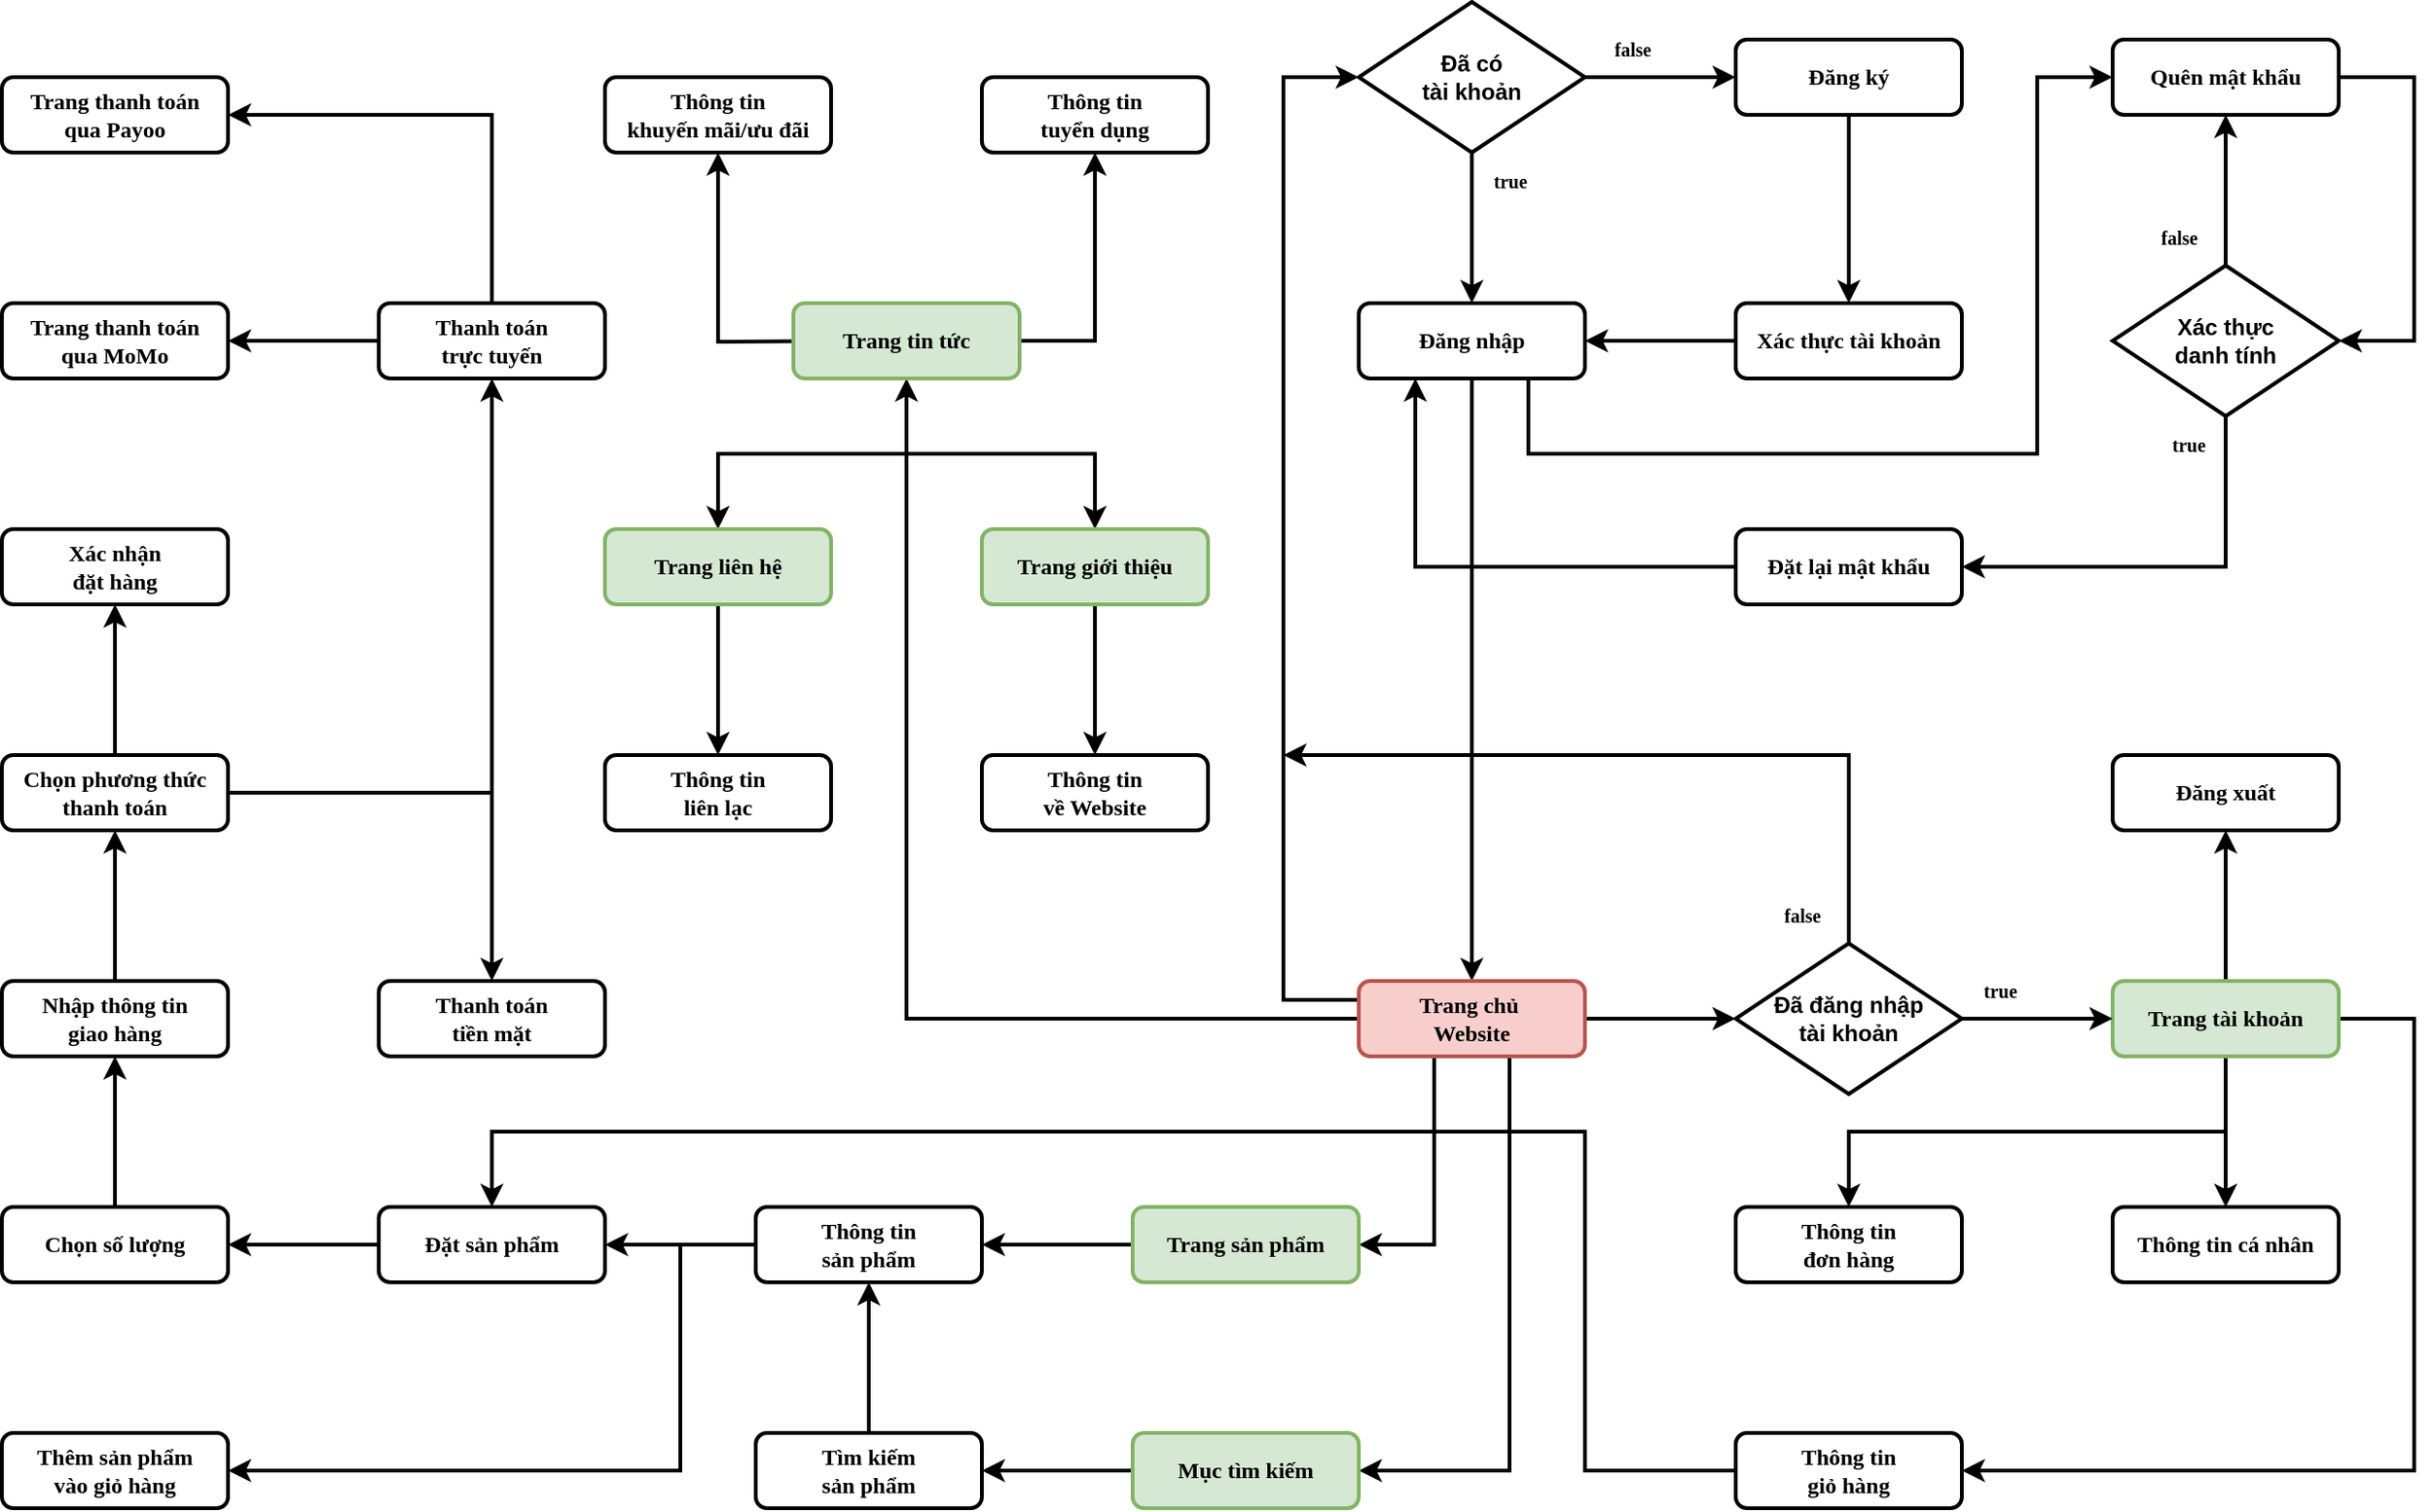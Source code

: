 <mxfile version="20.6.2" type="device"><diagram id="GpV9yjUYkYrQkP7tjfbi" name="Page-1"><mxGraphModel dx="3220" dy="1257" grid="1" gridSize="10" guides="1" tooltips="1" connect="1" arrows="1" fold="1" page="1" pageScale="1" pageWidth="850" pageHeight="1100" math="0" shadow="0"><root><mxCell id="0"/><mxCell id="1" parent="0"/><mxCell id="qbuDqA7T1riSkArBDeIP-6" style="edgeStyle=orthogonalEdgeStyle;rounded=0;orthogonalLoop=1;jettySize=auto;html=1;entryX=0;entryY=0.5;entryDx=0;entryDy=0;strokeWidth=2;" parent="1" source="qbuDqA7T1riSkArBDeIP-3" target="qbuDqA7T1riSkArBDeIP-5" edge="1"><mxGeometry relative="1" as="geometry"/></mxCell><mxCell id="qbuDqA7T1riSkArBDeIP-10" style="edgeStyle=orthogonalEdgeStyle;rounded=0;orthogonalLoop=1;jettySize=auto;html=1;entryX=0.5;entryY=0;entryDx=0;entryDy=0;strokeWidth=2;" parent="1" source="qbuDqA7T1riSkArBDeIP-3" target="qbuDqA7T1riSkArBDeIP-9" edge="1"><mxGeometry relative="1" as="geometry"/></mxCell><mxCell id="qbuDqA7T1riSkArBDeIP-3" value="Đã có&lt;br&gt;tài khoản" style="rhombus;whiteSpace=wrap;html=1;fontStyle=1;strokeWidth=2;" parent="1" vertex="1"><mxGeometry x="80" y="120" width="120" height="80" as="geometry"/></mxCell><mxCell id="qbuDqA7T1riSkArBDeIP-8" style="edgeStyle=orthogonalEdgeStyle;rounded=0;orthogonalLoop=1;jettySize=auto;html=1;entryX=0.5;entryY=0;entryDx=0;entryDy=0;strokeWidth=2;" parent="1" source="qbuDqA7T1riSkArBDeIP-5" target="qbuDqA7T1riSkArBDeIP-7" edge="1"><mxGeometry relative="1" as="geometry"/></mxCell><mxCell id="qbuDqA7T1riSkArBDeIP-5" value="Đăng ký" style="rounded=1;whiteSpace=wrap;html=1;strokeWidth=2;fontFamily=Tahoma;fontStyle=1" parent="1" vertex="1"><mxGeometry x="280" y="140" width="120" height="40" as="geometry"/></mxCell><mxCell id="qbuDqA7T1riSkArBDeIP-11" style="edgeStyle=orthogonalEdgeStyle;rounded=0;orthogonalLoop=1;jettySize=auto;html=1;entryX=1;entryY=0.5;entryDx=0;entryDy=0;strokeWidth=2;" parent="1" source="qbuDqA7T1riSkArBDeIP-7" target="qbuDqA7T1riSkArBDeIP-9" edge="1"><mxGeometry relative="1" as="geometry"/></mxCell><mxCell id="qbuDqA7T1riSkArBDeIP-7" value="Xác thực tài khoản" style="rounded=1;whiteSpace=wrap;html=1;strokeWidth=2;fontFamily=Tahoma;fontStyle=1" parent="1" vertex="1"><mxGeometry x="280" y="280" width="120" height="40" as="geometry"/></mxCell><mxCell id="qbuDqA7T1riSkArBDeIP-27" style="edgeStyle=orthogonalEdgeStyle;rounded=0;orthogonalLoop=1;jettySize=auto;html=1;strokeWidth=2;entryX=0.5;entryY=0;entryDx=0;entryDy=0;" parent="1" source="qbuDqA7T1riSkArBDeIP-9" target="qbuDqA7T1riSkArBDeIP-56" edge="1"><mxGeometry relative="1" as="geometry"><mxPoint x="140" y="480" as="targetPoint"/></mxGeometry></mxCell><mxCell id="rUfXt0jLK7kSFVc_b8Lx-7" style="edgeStyle=orthogonalEdgeStyle;rounded=0;orthogonalLoop=1;jettySize=auto;html=1;exitX=0.75;exitY=1;exitDx=0;exitDy=0;strokeWidth=2;entryX=0;entryY=0.5;entryDx=0;entryDy=0;" edge="1" parent="1" source="qbuDqA7T1riSkArBDeIP-9" target="qbuDqA7T1riSkArBDeIP-12"><mxGeometry relative="1" as="geometry"><mxPoint x="440" y="220" as="targetPoint"/><Array as="points"><mxPoint x="170" y="360"/><mxPoint x="440" y="360"/><mxPoint x="440" y="160"/></Array></mxGeometry></mxCell><mxCell id="qbuDqA7T1riSkArBDeIP-9" value="Đăng nhập" style="rounded=1;whiteSpace=wrap;html=1;strokeWidth=2;fontFamily=Tahoma;fontStyle=1" parent="1" vertex="1"><mxGeometry x="80" y="280" width="120" height="40" as="geometry"/></mxCell><mxCell id="rUfXt0jLK7kSFVc_b8Lx-13" style="edgeStyle=orthogonalEdgeStyle;rounded=0;orthogonalLoop=1;jettySize=auto;html=1;entryX=1;entryY=0.5;entryDx=0;entryDy=0;strokeWidth=2;" edge="1" parent="1" source="qbuDqA7T1riSkArBDeIP-12" target="qbuDqA7T1riSkArBDeIP-15"><mxGeometry relative="1" as="geometry"><Array as="points"><mxPoint x="640" y="160"/><mxPoint x="640" y="300"/></Array></mxGeometry></mxCell><mxCell id="qbuDqA7T1riSkArBDeIP-12" value="Quên mật khẩu" style="rounded=1;whiteSpace=wrap;html=1;strokeWidth=2;fontFamily=Tahoma;fontStyle=1" parent="1" vertex="1"><mxGeometry x="480" y="140" width="120" height="40" as="geometry"/></mxCell><mxCell id="rUfXt0jLK7kSFVc_b8Lx-10" style="edgeStyle=orthogonalEdgeStyle;rounded=0;orthogonalLoop=1;jettySize=auto;html=1;entryX=1;entryY=0.5;entryDx=0;entryDy=0;strokeWidth=2;" edge="1" parent="1" source="qbuDqA7T1riSkArBDeIP-15" target="qbuDqA7T1riSkArBDeIP-18"><mxGeometry relative="1" as="geometry"><Array as="points"><mxPoint x="540" y="420"/></Array></mxGeometry></mxCell><mxCell id="rUfXt0jLK7kSFVc_b8Lx-12" style="edgeStyle=orthogonalEdgeStyle;rounded=0;orthogonalLoop=1;jettySize=auto;html=1;entryX=0.5;entryY=1;entryDx=0;entryDy=0;strokeWidth=2;" edge="1" parent="1" source="qbuDqA7T1riSkArBDeIP-15" target="qbuDqA7T1riSkArBDeIP-12"><mxGeometry relative="1" as="geometry"/></mxCell><mxCell id="qbuDqA7T1riSkArBDeIP-15" value="Xác thực&lt;br&gt;danh tính" style="rhombus;whiteSpace=wrap;html=1;fontStyle=1;strokeWidth=2;" parent="1" vertex="1"><mxGeometry x="480" y="260" width="120" height="80" as="geometry"/></mxCell><mxCell id="rUfXt0jLK7kSFVc_b8Lx-11" style="edgeStyle=orthogonalEdgeStyle;rounded=0;orthogonalLoop=1;jettySize=auto;html=1;entryX=0.25;entryY=1;entryDx=0;entryDy=0;strokeWidth=2;" edge="1" parent="1" source="qbuDqA7T1riSkArBDeIP-18" target="qbuDqA7T1riSkArBDeIP-9"><mxGeometry relative="1" as="geometry"/></mxCell><mxCell id="qbuDqA7T1riSkArBDeIP-18" value="Đặt lại mật khẩu" style="rounded=1;whiteSpace=wrap;html=1;strokeWidth=2;fontFamily=Tahoma;fontStyle=1" parent="1" vertex="1"><mxGeometry x="280" y="400" width="120" height="40" as="geometry"/></mxCell><mxCell id="qbuDqA7T1riSkArBDeIP-31" value="false" style="text;html=1;align=center;verticalAlign=middle;resizable=0;points=[];autosize=1;strokeColor=none;fillColor=none;fontFamily=Tahoma;fontSize=10;fontStyle=1" parent="1" vertex="1"><mxGeometry x="490" y="230" width="50" height="30" as="geometry"/></mxCell><mxCell id="qbuDqA7T1riSkArBDeIP-32" value="true" style="text;html=1;align=center;verticalAlign=middle;resizable=0;points=[];autosize=1;strokeColor=none;fillColor=none;fontFamily=Tahoma;fontSize=10;fontStyle=1" parent="1" vertex="1"><mxGeometry x="500" y="340" width="40" height="30" as="geometry"/></mxCell><mxCell id="qbuDqA7T1riSkArBDeIP-33" value="false" style="text;html=1;align=center;verticalAlign=middle;resizable=0;points=[];autosize=1;strokeColor=none;fillColor=none;fontFamily=Tahoma;fontSize=10;fontStyle=1" parent="1" vertex="1"><mxGeometry x="200" y="130" width="50" height="30" as="geometry"/></mxCell><mxCell id="qbuDqA7T1riSkArBDeIP-34" value="true" style="text;html=1;align=center;verticalAlign=middle;resizable=0;points=[];autosize=1;strokeColor=none;fillColor=none;fontFamily=Tahoma;fontSize=10;fontStyle=1" parent="1" vertex="1"><mxGeometry x="140" y="200" width="40" height="30" as="geometry"/></mxCell><mxCell id="qbuDqA7T1riSkArBDeIP-59" style="edgeStyle=orthogonalEdgeStyle;rounded=0;orthogonalLoop=1;jettySize=auto;html=1;entryX=0;entryY=0.5;entryDx=0;entryDy=0;strokeWidth=2;" parent="1" source="qbuDqA7T1riSkArBDeIP-56" target="qbuDqA7T1riSkArBDeIP-3" edge="1"><mxGeometry relative="1" as="geometry"><Array as="points"><mxPoint x="40" y="650"/><mxPoint x="40" y="160"/></Array></mxGeometry></mxCell><mxCell id="U0SVzjc2zuZOVYV5sff_-53" style="edgeStyle=orthogonalEdgeStyle;rounded=0;orthogonalLoop=1;jettySize=auto;html=1;entryX=0.5;entryY=1;entryDx=0;entryDy=0;strokeWidth=2;endArrow=classic;endFill=1;" parent="1" source="qbuDqA7T1riSkArBDeIP-56" target="qbuDqA7T1riSkArBDeIP-77" edge="1"><mxGeometry relative="1" as="geometry"><Array as="points"><mxPoint x="-160" y="660"/></Array></mxGeometry></mxCell><mxCell id="AwPqF4wY1c5hFWpJ6d-B-23" style="edgeStyle=orthogonalEdgeStyle;rounded=0;orthogonalLoop=1;jettySize=auto;html=1;entryX=0;entryY=0.5;entryDx=0;entryDy=0;strokeWidth=2;" parent="1" source="qbuDqA7T1riSkArBDeIP-56" target="U0SVzjc2zuZOVYV5sff_-47" edge="1"><mxGeometry relative="1" as="geometry"/></mxCell><mxCell id="rUfXt0jLK7kSFVc_b8Lx-20" style="edgeStyle=orthogonalEdgeStyle;rounded=0;orthogonalLoop=1;jettySize=auto;html=1;entryX=1;entryY=0.5;entryDx=0;entryDy=0;strokeWidth=2;" edge="1" parent="1" source="qbuDqA7T1riSkArBDeIP-56" target="U0SVzjc2zuZOVYV5sff_-46"><mxGeometry relative="1" as="geometry"><Array as="points"><mxPoint x="120" y="780"/></Array></mxGeometry></mxCell><mxCell id="rUfXt0jLK7kSFVc_b8Lx-21" style="edgeStyle=orthogonalEdgeStyle;rounded=0;orthogonalLoop=1;jettySize=auto;html=1;entryX=1;entryY=0.5;entryDx=0;entryDy=0;strokeWidth=2;" edge="1" parent="1" source="qbuDqA7T1riSkArBDeIP-56" target="SjvrV9ngONbyP36wOr3R-32"><mxGeometry relative="1" as="geometry"><Array as="points"><mxPoint x="160" y="900"/></Array></mxGeometry></mxCell><mxCell id="qbuDqA7T1riSkArBDeIP-56" value="Trang chủ&amp;nbsp;&lt;br&gt;Website" style="rounded=1;whiteSpace=wrap;html=1;strokeWidth=2;fontFamily=Tahoma;fontStyle=1;fillColor=#f8cecc;strokeColor=#b85450;" parent="1" vertex="1"><mxGeometry x="80" y="640" width="120" height="40" as="geometry"/></mxCell><mxCell id="rUfXt0jLK7kSFVc_b8Lx-17" style="edgeStyle=orthogonalEdgeStyle;rounded=0;orthogonalLoop=1;jettySize=auto;html=1;strokeWidth=2;" edge="1" parent="1" source="qbuDqA7T1riSkArBDeIP-60" target="qbuDqA7T1riSkArBDeIP-66"><mxGeometry relative="1" as="geometry"/></mxCell><mxCell id="rUfXt0jLK7kSFVc_b8Lx-19" style="edgeStyle=orthogonalEdgeStyle;rounded=0;orthogonalLoop=1;jettySize=auto;html=1;entryX=0.5;entryY=0;entryDx=0;entryDy=0;strokeWidth=2;" edge="1" parent="1" source="qbuDqA7T1riSkArBDeIP-60" target="qbuDqA7T1riSkArBDeIP-63"><mxGeometry relative="1" as="geometry"/></mxCell><mxCell id="rUfXt0jLK7kSFVc_b8Lx-22" style="edgeStyle=orthogonalEdgeStyle;rounded=0;orthogonalLoop=1;jettySize=auto;html=1;entryX=0.5;entryY=0;entryDx=0;entryDy=0;strokeWidth=2;" edge="1" parent="1" source="qbuDqA7T1riSkArBDeIP-60" target="rUfXt0jLK7kSFVc_b8Lx-2"><mxGeometry relative="1" as="geometry"><Array as="points"><mxPoint x="540" y="720"/><mxPoint x="340" y="720"/></Array></mxGeometry></mxCell><mxCell id="rUfXt0jLK7kSFVc_b8Lx-23" style="edgeStyle=orthogonalEdgeStyle;rounded=0;orthogonalLoop=1;jettySize=auto;html=1;entryX=1;entryY=0.5;entryDx=0;entryDy=0;strokeWidth=2;" edge="1" parent="1" source="qbuDqA7T1riSkArBDeIP-60" target="Y-23fsJgYrww-6nsIbhz-1"><mxGeometry relative="1" as="geometry"><Array as="points"><mxPoint x="640" y="660"/><mxPoint x="640" y="900"/></Array></mxGeometry></mxCell><mxCell id="qbuDqA7T1riSkArBDeIP-60" value="Trang tài khoản" style="rounded=1;whiteSpace=wrap;html=1;strokeWidth=2;fontFamily=Tahoma;fontStyle=1;fillColor=#d5e8d4;strokeColor=#82b366;" parent="1" vertex="1"><mxGeometry x="480" y="640" width="120" height="40" as="geometry"/></mxCell><mxCell id="qbuDqA7T1riSkArBDeIP-63" value="Thông tin cá nhân" style="rounded=1;whiteSpace=wrap;html=1;strokeWidth=2;fontFamily=Tahoma;fontStyle=1" parent="1" vertex="1"><mxGeometry x="480" y="760" width="120" height="40" as="geometry"/></mxCell><mxCell id="qbuDqA7T1riSkArBDeIP-66" value="Đăng xuất" style="rounded=1;whiteSpace=wrap;html=1;strokeWidth=2;fontFamily=Tahoma;fontStyle=1" parent="1" vertex="1"><mxGeometry x="480" y="520" width="120" height="40" as="geometry"/></mxCell><mxCell id="U0SVzjc2zuZOVYV5sff_-39" style="edgeStyle=orthogonalEdgeStyle;rounded=0;orthogonalLoop=1;jettySize=auto;html=1;entryX=0.5;entryY=0;entryDx=0;entryDy=0;strokeWidth=2;" parent="1" source="qbuDqA7T1riSkArBDeIP-76" target="U0SVzjc2zuZOVYV5sff_-1" edge="1"><mxGeometry relative="1" as="geometry"/></mxCell><mxCell id="SjvrV9ngONbyP36wOr3R-8" style="edgeStyle=orthogonalEdgeStyle;rounded=0;orthogonalLoop=1;jettySize=auto;html=1;strokeWidth=2;startArrow=classic;startFill=1;endArrow=none;endFill=0;" parent="1" source="qbuDqA7T1riSkArBDeIP-76" edge="1"><mxGeometry relative="1" as="geometry"><mxPoint x="-160" y="500" as="targetPoint"/><Array as="points"><mxPoint x="-260" y="360"/><mxPoint x="-160" y="360"/></Array></mxGeometry></mxCell><mxCell id="qbuDqA7T1riSkArBDeIP-76" value="Trang liên hệ" style="rounded=1;whiteSpace=wrap;html=1;strokeWidth=2;fontFamily=Tahoma;fontStyle=1;fillColor=#d5e8d4;strokeColor=#82b366;" parent="1" vertex="1"><mxGeometry x="-320" y="400" width="120" height="40" as="geometry"/></mxCell><mxCell id="U0SVzjc2zuZOVYV5sff_-54" style="edgeStyle=orthogonalEdgeStyle;rounded=0;orthogonalLoop=1;jettySize=auto;html=1;entryX=0.5;entryY=1;entryDx=0;entryDy=0;strokeWidth=2;endArrow=classic;endFill=1;" parent="1" target="qbuDqA7T1riSkArBDeIP-88" edge="1"><mxGeometry relative="1" as="geometry"><mxPoint x="-180" y="300" as="sourcePoint"/></mxGeometry></mxCell><mxCell id="U0SVzjc2zuZOVYV5sff_-55" style="edgeStyle=orthogonalEdgeStyle;rounded=0;orthogonalLoop=1;jettySize=auto;html=1;entryX=0.5;entryY=1;entryDx=0;entryDy=0;strokeWidth=2;endArrow=classic;endFill=1;" parent="1" source="qbuDqA7T1riSkArBDeIP-77" target="qbuDqA7T1riSkArBDeIP-89" edge="1"><mxGeometry relative="1" as="geometry"><Array as="points"><mxPoint x="-60" y="300"/></Array></mxGeometry></mxCell><mxCell id="qbuDqA7T1riSkArBDeIP-77" value="Trang tin tức" style="rounded=1;whiteSpace=wrap;html=1;strokeWidth=2;fontFamily=Tahoma;fontStyle=1;fillColor=#d5e8d4;strokeColor=#82b366;" parent="1" vertex="1"><mxGeometry x="-220" y="280" width="120" height="40" as="geometry"/></mxCell><mxCell id="qbuDqA7T1riSkArBDeIP-87" style="edgeStyle=orthogonalEdgeStyle;rounded=0;orthogonalLoop=1;jettySize=auto;html=1;entryX=0.5;entryY=0;entryDx=0;entryDy=0;strokeWidth=2;" parent="1" source="qbuDqA7T1riSkArBDeIP-78" target="qbuDqA7T1riSkArBDeIP-86" edge="1"><mxGeometry relative="1" as="geometry"/></mxCell><mxCell id="SjvrV9ngONbyP36wOr3R-11" style="edgeStyle=orthogonalEdgeStyle;rounded=0;orthogonalLoop=1;jettySize=auto;html=1;strokeWidth=2;startArrow=classic;startFill=1;endArrow=none;endFill=0;" parent="1" source="qbuDqA7T1riSkArBDeIP-78" edge="1"><mxGeometry relative="1" as="geometry"><mxPoint x="-160" y="400" as="targetPoint"/><Array as="points"><mxPoint x="-60" y="360"/><mxPoint x="-160" y="360"/></Array></mxGeometry></mxCell><mxCell id="qbuDqA7T1riSkArBDeIP-78" value="Trang giới thiệu" style="rounded=1;whiteSpace=wrap;html=1;strokeWidth=2;fontFamily=Tahoma;fontStyle=1;fillColor=#d5e8d4;strokeColor=#82b366;" parent="1" vertex="1"><mxGeometry x="-120" y="400" width="120" height="40" as="geometry"/></mxCell><mxCell id="qbuDqA7T1riSkArBDeIP-86" value="Thông tin&lt;br&gt;về Website" style="rounded=1;whiteSpace=wrap;html=1;strokeWidth=2;fontFamily=Tahoma;fontStyle=1" parent="1" vertex="1"><mxGeometry x="-120" y="520" width="120" height="40" as="geometry"/></mxCell><mxCell id="qbuDqA7T1riSkArBDeIP-88" value="Thông tin&lt;br&gt;khuyến mãi/ưu đãi" style="rounded=1;whiteSpace=wrap;html=1;strokeWidth=2;fontFamily=Tahoma;fontStyle=1" parent="1" vertex="1"><mxGeometry x="-320" y="160" width="120" height="40" as="geometry"/></mxCell><mxCell id="qbuDqA7T1riSkArBDeIP-89" value="Thông tin&lt;br&gt;tuyển dụng" style="rounded=1;whiteSpace=wrap;html=1;strokeWidth=2;fontFamily=Tahoma;fontStyle=1" parent="1" vertex="1"><mxGeometry x="-120" y="160" width="120" height="40" as="geometry"/></mxCell><mxCell id="U0SVzjc2zuZOVYV5sff_-1" value="Thông tin&lt;br&gt;liên lạc" style="rounded=1;whiteSpace=wrap;html=1;strokeWidth=2;fontFamily=Tahoma;fontStyle=1" parent="1" vertex="1"><mxGeometry x="-320" y="520" width="120" height="40" as="geometry"/></mxCell><mxCell id="AwPqF4wY1c5hFWpJ6d-B-14" style="edgeStyle=orthogonalEdgeStyle;rounded=0;orthogonalLoop=1;jettySize=auto;html=1;entryX=1;entryY=0.5;entryDx=0;entryDy=0;strokeWidth=2;" parent="1" source="U0SVzjc2zuZOVYV5sff_-46" target="AwPqF4wY1c5hFWpJ6d-B-9" edge="1"><mxGeometry relative="1" as="geometry"/></mxCell><mxCell id="U0SVzjc2zuZOVYV5sff_-46" value="Trang sản phẩm" style="rounded=1;whiteSpace=wrap;html=1;strokeWidth=2;fontFamily=Tahoma;fontStyle=1;fillColor=#d5e8d4;strokeColor=#82b366;" parent="1" vertex="1"><mxGeometry x="-40" y="760" width="120" height="40" as="geometry"/></mxCell><mxCell id="AwPqF4wY1c5hFWpJ6d-B-30" style="edgeStyle=orthogonalEdgeStyle;rounded=0;orthogonalLoop=1;jettySize=auto;html=1;strokeWidth=2;endArrow=classic;endFill=1;" parent="1" source="U0SVzjc2zuZOVYV5sff_-47" edge="1"><mxGeometry relative="1" as="geometry"><mxPoint x="40" y="520" as="targetPoint"/><Array as="points"><mxPoint x="340" y="520"/><mxPoint x="40" y="520"/></Array></mxGeometry></mxCell><mxCell id="rUfXt0jLK7kSFVc_b8Lx-14" style="edgeStyle=orthogonalEdgeStyle;rounded=0;orthogonalLoop=1;jettySize=auto;html=1;exitX=1;exitY=0.5;exitDx=0;exitDy=0;entryX=0;entryY=0.5;entryDx=0;entryDy=0;strokeWidth=2;" edge="1" parent="1" source="U0SVzjc2zuZOVYV5sff_-47" target="qbuDqA7T1riSkArBDeIP-60"><mxGeometry relative="1" as="geometry"/></mxCell><mxCell id="U0SVzjc2zuZOVYV5sff_-47" value="Đã đăng nhập&lt;br&gt;tài khoản" style="rhombus;whiteSpace=wrap;html=1;fontStyle=1;strokeWidth=2;" parent="1" vertex="1"><mxGeometry x="280" y="620" width="120" height="80" as="geometry"/></mxCell><mxCell id="YzHUKXt5vSqoHSNZxL2l-1" style="edgeStyle=orthogonalEdgeStyle;rounded=0;orthogonalLoop=1;jettySize=auto;html=1;strokeWidth=2;" parent="1" source="AwPqF4wY1c5hFWpJ6d-B-2" target="SjvrV9ngONbyP36wOr3R-13" edge="1"><mxGeometry relative="1" as="geometry"/></mxCell><mxCell id="AwPqF4wY1c5hFWpJ6d-B-2" value="Đặt sản phẩm" style="rounded=1;whiteSpace=wrap;html=1;strokeWidth=2;fontFamily=Tahoma;fontStyle=1" parent="1" vertex="1"><mxGeometry x="-440" y="760" width="120" height="40" as="geometry"/></mxCell><mxCell id="AwPqF4wY1c5hFWpJ6d-B-5" value="false" style="text;html=1;align=center;verticalAlign=middle;resizable=0;points=[];autosize=1;strokeColor=none;fillColor=none;fontFamily=Tahoma;fontSize=10;fontStyle=1" parent="1" vertex="1"><mxGeometry x="290" y="590" width="50" height="30" as="geometry"/></mxCell><mxCell id="AwPqF4wY1c5hFWpJ6d-B-6" value="true" style="text;html=1;align=center;verticalAlign=middle;resizable=0;points=[];autosize=1;strokeColor=none;fillColor=none;fontFamily=Tahoma;fontSize=10;fontStyle=1" parent="1" vertex="1"><mxGeometry x="400" y="630" width="40" height="30" as="geometry"/></mxCell><mxCell id="SjvrV9ngONbyP36wOr3R-20" style="edgeStyle=orthogonalEdgeStyle;rounded=0;orthogonalLoop=1;jettySize=auto;html=1;strokeWidth=2;startArrow=none;startFill=0;endArrow=classic;endFill=1;entryX=1;entryY=0.5;entryDx=0;entryDy=0;" parent="1" source="AwPqF4wY1c5hFWpJ6d-B-9" target="AwPqF4wY1c5hFWpJ6d-B-2" edge="1"><mxGeometry relative="1" as="geometry"><mxPoint x="710" y="780" as="targetPoint"/></mxGeometry></mxCell><mxCell id="Y-23fsJgYrww-6nsIbhz-9" style="edgeStyle=orthogonalEdgeStyle;rounded=0;orthogonalLoop=1;jettySize=auto;html=1;entryX=1;entryY=0.5;entryDx=0;entryDy=0;strokeWidth=2;endArrow=classic;endFill=1;" parent="1" source="AwPqF4wY1c5hFWpJ6d-B-9" target="Y-23fsJgYrww-6nsIbhz-8" edge="1"><mxGeometry relative="1" as="geometry"><Array as="points"><mxPoint x="-280" y="780"/><mxPoint x="-280" y="900"/></Array></mxGeometry></mxCell><mxCell id="AwPqF4wY1c5hFWpJ6d-B-9" value="Thông tin&lt;br&gt;sản phẩm" style="rounded=1;whiteSpace=wrap;html=1;strokeWidth=2;fontFamily=Tahoma;fontStyle=1" parent="1" vertex="1"><mxGeometry x="-240" y="760" width="120" height="40" as="geometry"/></mxCell><mxCell id="SjvrV9ngONbyP36wOr3R-21" style="edgeStyle=orthogonalEdgeStyle;rounded=0;orthogonalLoop=1;jettySize=auto;html=1;entryX=0.5;entryY=1;entryDx=0;entryDy=0;strokeWidth=2;startArrow=none;startFill=0;endArrow=classic;endFill=1;" parent="1" source="SjvrV9ngONbyP36wOr3R-13" target="SjvrV9ngONbyP36wOr3R-14" edge="1"><mxGeometry relative="1" as="geometry"/></mxCell><mxCell id="SjvrV9ngONbyP36wOr3R-13" value="Chọn số lượng" style="rounded=1;whiteSpace=wrap;html=1;strokeWidth=2;fontFamily=Tahoma;fontStyle=1" parent="1" vertex="1"><mxGeometry x="-640" y="760" width="120" height="40" as="geometry"/></mxCell><mxCell id="SjvrV9ngONbyP36wOr3R-22" style="edgeStyle=orthogonalEdgeStyle;rounded=0;orthogonalLoop=1;jettySize=auto;html=1;entryX=0.5;entryY=1;entryDx=0;entryDy=0;strokeWidth=2;startArrow=none;startFill=0;endArrow=classic;endFill=1;" parent="1" source="SjvrV9ngONbyP36wOr3R-14" target="SjvrV9ngONbyP36wOr3R-15" edge="1"><mxGeometry relative="1" as="geometry"/></mxCell><mxCell id="SjvrV9ngONbyP36wOr3R-14" value="Nhập thông tin&lt;br&gt;giao hàng" style="rounded=1;whiteSpace=wrap;html=1;strokeWidth=2;fontFamily=Tahoma;fontStyle=1" parent="1" vertex="1"><mxGeometry x="-640" y="640" width="120" height="40" as="geometry"/></mxCell><mxCell id="SjvrV9ngONbyP36wOr3R-23" style="edgeStyle=orthogonalEdgeStyle;rounded=0;orthogonalLoop=1;jettySize=auto;html=1;entryX=0.5;entryY=1;entryDx=0;entryDy=0;strokeWidth=2;startArrow=none;startFill=0;endArrow=classic;endFill=1;" parent="1" source="SjvrV9ngONbyP36wOr3R-15" target="SjvrV9ngONbyP36wOr3R-16" edge="1"><mxGeometry relative="1" as="geometry"/></mxCell><mxCell id="l80P_HhQ0UwZTyymDDOy-3" style="edgeStyle=orthogonalEdgeStyle;rounded=0;orthogonalLoop=1;jettySize=auto;html=1;entryX=0.5;entryY=0;entryDx=0;entryDy=0;strokeWidth=2;" parent="1" source="SjvrV9ngONbyP36wOr3R-15" target="YzHUKXt5vSqoHSNZxL2l-2" edge="1"><mxGeometry relative="1" as="geometry"/></mxCell><mxCell id="l80P_HhQ0UwZTyymDDOy-4" style="edgeStyle=orthogonalEdgeStyle;rounded=0;orthogonalLoop=1;jettySize=auto;html=1;strokeWidth=2;" parent="1" source="SjvrV9ngONbyP36wOr3R-15" target="YzHUKXt5vSqoHSNZxL2l-3" edge="1"><mxGeometry relative="1" as="geometry"/></mxCell><mxCell id="SjvrV9ngONbyP36wOr3R-15" value="Chọn phương thức&lt;br&gt;thanh toán" style="rounded=1;whiteSpace=wrap;html=1;strokeWidth=2;fontFamily=Tahoma;fontStyle=1" parent="1" vertex="1"><mxGeometry x="-640" y="520" width="120" height="40" as="geometry"/></mxCell><mxCell id="SjvrV9ngONbyP36wOr3R-16" value="Xác nhận&lt;br&gt;đặt hàng" style="rounded=1;whiteSpace=wrap;html=1;strokeWidth=2;fontFamily=Tahoma;fontStyle=1" parent="1" vertex="1"><mxGeometry x="-640" y="400" width="120" height="40" as="geometry"/></mxCell><mxCell id="SjvrV9ngONbyP36wOr3R-50" style="edgeStyle=orthogonalEdgeStyle;rounded=0;orthogonalLoop=1;jettySize=auto;html=1;entryX=1;entryY=0.5;entryDx=0;entryDy=0;strokeWidth=2;startArrow=none;startFill=0;endArrow=classic;endFill=1;" parent="1" source="SjvrV9ngONbyP36wOr3R-32" target="SjvrV9ngONbyP36wOr3R-48" edge="1"><mxGeometry relative="1" as="geometry"><Array as="points"><mxPoint x="20" y="900"/></Array></mxGeometry></mxCell><mxCell id="SjvrV9ngONbyP36wOr3R-32" value="Mục tìm kiếm" style="rounded=1;whiteSpace=wrap;html=1;strokeWidth=2;fontFamily=Tahoma;fontStyle=1;fillColor=#d5e8d4;strokeColor=#82b366;" parent="1" vertex="1"><mxGeometry x="-40" y="880" width="120" height="40" as="geometry"/></mxCell><mxCell id="SjvrV9ngONbyP36wOr3R-49" style="edgeStyle=orthogonalEdgeStyle;rounded=0;orthogonalLoop=1;jettySize=auto;html=1;entryX=0.5;entryY=1;entryDx=0;entryDy=0;strokeWidth=2;startArrow=none;startFill=0;endArrow=classic;endFill=1;" parent="1" source="SjvrV9ngONbyP36wOr3R-48" target="AwPqF4wY1c5hFWpJ6d-B-9" edge="1"><mxGeometry relative="1" as="geometry"/></mxCell><mxCell id="SjvrV9ngONbyP36wOr3R-48" value="Tìm kiếm &lt;br&gt;sản phẩm" style="rounded=1;whiteSpace=wrap;html=1;strokeWidth=2;fontFamily=Tahoma;fontStyle=1" parent="1" vertex="1"><mxGeometry x="-240" y="880" width="120" height="40" as="geometry"/></mxCell><mxCell id="YzHUKXt5vSqoHSNZxL2l-2" value="Thanh toán&lt;br&gt;tiền mặt" style="rounded=1;whiteSpace=wrap;html=1;strokeWidth=2;fontFamily=Tahoma;fontStyle=1" parent="1" vertex="1"><mxGeometry x="-440" y="640" width="120" height="40" as="geometry"/></mxCell><mxCell id="l80P_HhQ0UwZTyymDDOy-7" style="edgeStyle=orthogonalEdgeStyle;rounded=0;orthogonalLoop=1;jettySize=auto;html=1;entryX=1;entryY=0.5;entryDx=0;entryDy=0;strokeWidth=2;" parent="1" source="YzHUKXt5vSqoHSNZxL2l-3" target="l80P_HhQ0UwZTyymDDOy-5" edge="1"><mxGeometry relative="1" as="geometry"/></mxCell><mxCell id="l80P_HhQ0UwZTyymDDOy-8" style="edgeStyle=orthogonalEdgeStyle;rounded=0;orthogonalLoop=1;jettySize=auto;html=1;entryX=1;entryY=0.5;entryDx=0;entryDy=0;strokeWidth=2;" parent="1" source="YzHUKXt5vSqoHSNZxL2l-3" target="l80P_HhQ0UwZTyymDDOy-6" edge="1"><mxGeometry relative="1" as="geometry"><Array as="points"><mxPoint x="-380" y="180"/></Array></mxGeometry></mxCell><mxCell id="YzHUKXt5vSqoHSNZxL2l-3" value="Thanh toán&lt;br&gt;trực tuyến" style="rounded=1;whiteSpace=wrap;html=1;strokeWidth=2;fontFamily=Tahoma;fontStyle=1" parent="1" vertex="1"><mxGeometry x="-440" y="280" width="120" height="40" as="geometry"/></mxCell><mxCell id="l80P_HhQ0UwZTyymDDOy-5" value="Trang thanh toán&lt;br&gt;qua MoMo" style="rounded=1;whiteSpace=wrap;html=1;strokeWidth=2;fontFamily=Tahoma;fontStyle=1" parent="1" vertex="1"><mxGeometry x="-640" y="280" width="120" height="40" as="geometry"/></mxCell><mxCell id="l80P_HhQ0UwZTyymDDOy-6" value="Trang thanh toán&lt;br&gt;qua Payoo" style="rounded=1;whiteSpace=wrap;html=1;strokeWidth=2;fontFamily=Tahoma;fontStyle=1" parent="1" vertex="1"><mxGeometry x="-640" y="160" width="120" height="40" as="geometry"/></mxCell><mxCell id="Y-23fsJgYrww-6nsIbhz-11" style="edgeStyle=orthogonalEdgeStyle;rounded=0;orthogonalLoop=1;jettySize=auto;html=1;strokeWidth=2;endArrow=classic;endFill=1;entryX=0.5;entryY=0;entryDx=0;entryDy=0;" parent="1" source="Y-23fsJgYrww-6nsIbhz-1" target="AwPqF4wY1c5hFWpJ6d-B-2" edge="1"><mxGeometry relative="1" as="geometry"><mxPoint x="180" y="720" as="targetPoint"/><Array as="points"><mxPoint x="200" y="900"/><mxPoint x="200" y="720"/><mxPoint x="-380" y="720"/></Array></mxGeometry></mxCell><mxCell id="Y-23fsJgYrww-6nsIbhz-1" value="Thông tin&lt;br&gt;giỏ hàng" style="rounded=1;whiteSpace=wrap;html=1;strokeWidth=2;fontFamily=Tahoma;fontStyle=1" parent="1" vertex="1"><mxGeometry x="280" y="880" width="120" height="40" as="geometry"/></mxCell><mxCell id="Y-23fsJgYrww-6nsIbhz-8" value="Thêm sản phẩm&lt;br&gt;vào giỏ hàng" style="rounded=1;whiteSpace=wrap;html=1;strokeWidth=2;fontFamily=Tahoma;fontStyle=1" parent="1" vertex="1"><mxGeometry x="-640" y="880" width="120" height="40" as="geometry"/></mxCell><mxCell id="rUfXt0jLK7kSFVc_b8Lx-2" value="Thông tin&lt;br&gt;đơn hàng" style="rounded=1;whiteSpace=wrap;html=1;strokeWidth=2;fontFamily=Tahoma;fontStyle=1" vertex="1" parent="1"><mxGeometry x="280" y="760" width="120" height="40" as="geometry"/></mxCell></root></mxGraphModel></diagram></mxfile>